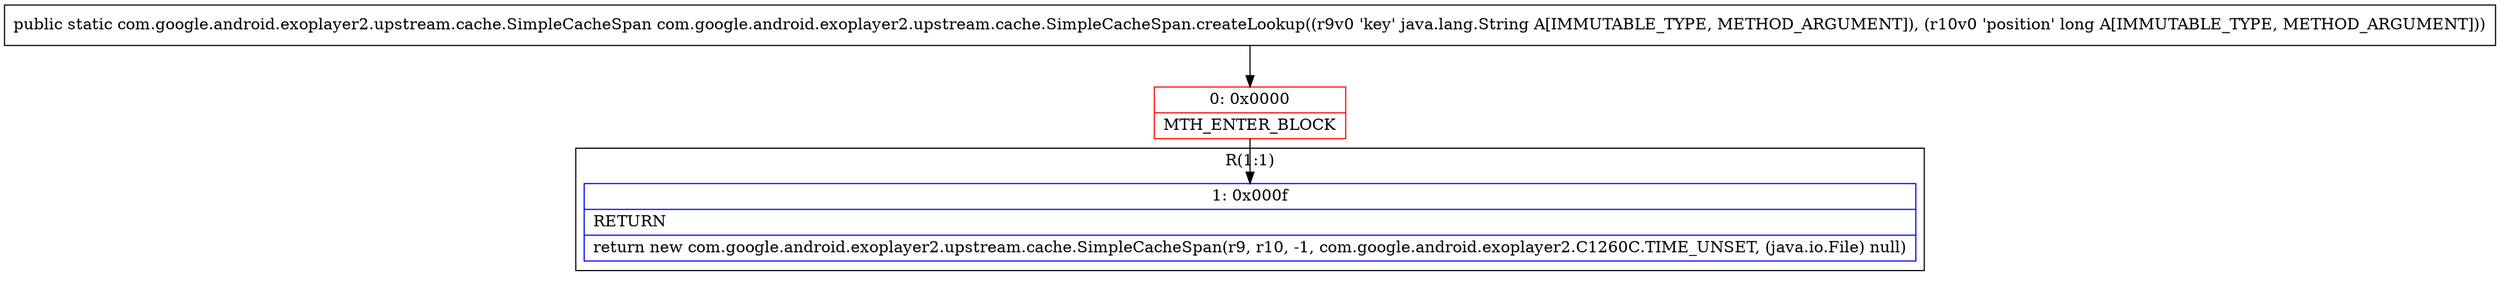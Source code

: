 digraph "CFG forcom.google.android.exoplayer2.upstream.cache.SimpleCacheSpan.createLookup(Ljava\/lang\/String;J)Lcom\/google\/android\/exoplayer2\/upstream\/cache\/SimpleCacheSpan;" {
subgraph cluster_Region_38442752 {
label = "R(1:1)";
node [shape=record,color=blue];
Node_1 [shape=record,label="{1\:\ 0x000f|RETURN\l|return new com.google.android.exoplayer2.upstream.cache.SimpleCacheSpan(r9, r10, \-1, com.google.android.exoplayer2.C1260C.TIME_UNSET, (java.io.File) null)\l}"];
}
Node_0 [shape=record,color=red,label="{0\:\ 0x0000|MTH_ENTER_BLOCK\l}"];
MethodNode[shape=record,label="{public static com.google.android.exoplayer2.upstream.cache.SimpleCacheSpan com.google.android.exoplayer2.upstream.cache.SimpleCacheSpan.createLookup((r9v0 'key' java.lang.String A[IMMUTABLE_TYPE, METHOD_ARGUMENT]), (r10v0 'position' long A[IMMUTABLE_TYPE, METHOD_ARGUMENT])) }"];
MethodNode -> Node_0;
Node_0 -> Node_1;
}

